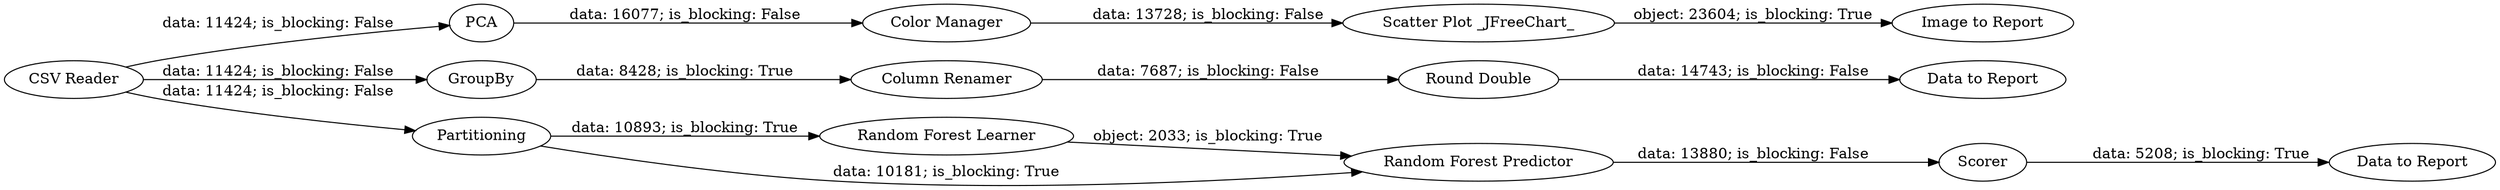 digraph {
	"-5796794580515452974_13" [label=PCA]
	"-5796794580515452974_18" [label="Data to Report"]
	"-5796794580515452974_10" [label=Scorer]
	"-5796794580515452974_8" [label="Random Forest Learner"]
	"-5796794580515452974_11" [label="Data to Report"]
	"-5796794580515452974_20" [label="Column Renamer"]
	"-5796794580515452974_15" [label="Color Manager"]
	"-5796794580515452974_9" [label="Random Forest Predictor"]
	"-5796794580515452974_19" [label=GroupBy]
	"-5796794580515452974_1" [label="CSV Reader"]
	"-5796794580515452974_5" [label=Partitioning]
	"-5796794580515452974_17" [label="Scatter Plot _JFreeChart_"]
	"-5796794580515452974_12" [label="Image to Report"]
	"-5796794580515452974_21" [label="Round Double"]
	"-5796794580515452974_1" -> "-5796794580515452974_19" [label="data: 11424; is_blocking: False"]
	"-5796794580515452974_21" -> "-5796794580515452974_11" [label="data: 14743; is_blocking: False"]
	"-5796794580515452974_20" -> "-5796794580515452974_21" [label="data: 7687; is_blocking: False"]
	"-5796794580515452974_15" -> "-5796794580515452974_17" [label="data: 13728; is_blocking: False"]
	"-5796794580515452974_1" -> "-5796794580515452974_13" [label="data: 11424; is_blocking: False"]
	"-5796794580515452974_9" -> "-5796794580515452974_10" [label="data: 13880; is_blocking: False"]
	"-5796794580515452974_5" -> "-5796794580515452974_9" [label="data: 10181; is_blocking: True"]
	"-5796794580515452974_10" -> "-5796794580515452974_18" [label="data: 5208; is_blocking: True"]
	"-5796794580515452974_13" -> "-5796794580515452974_15" [label="data: 16077; is_blocking: False"]
	"-5796794580515452974_5" -> "-5796794580515452974_8" [label="data: 10893; is_blocking: True"]
	"-5796794580515452974_19" -> "-5796794580515452974_20" [label="data: 8428; is_blocking: True"]
	"-5796794580515452974_17" -> "-5796794580515452974_12" [label="object: 23604; is_blocking: True"]
	"-5796794580515452974_1" -> "-5796794580515452974_5" [label="data: 11424; is_blocking: False"]
	"-5796794580515452974_8" -> "-5796794580515452974_9" [label="object: 2033; is_blocking: True"]
	rankdir=LR
}
